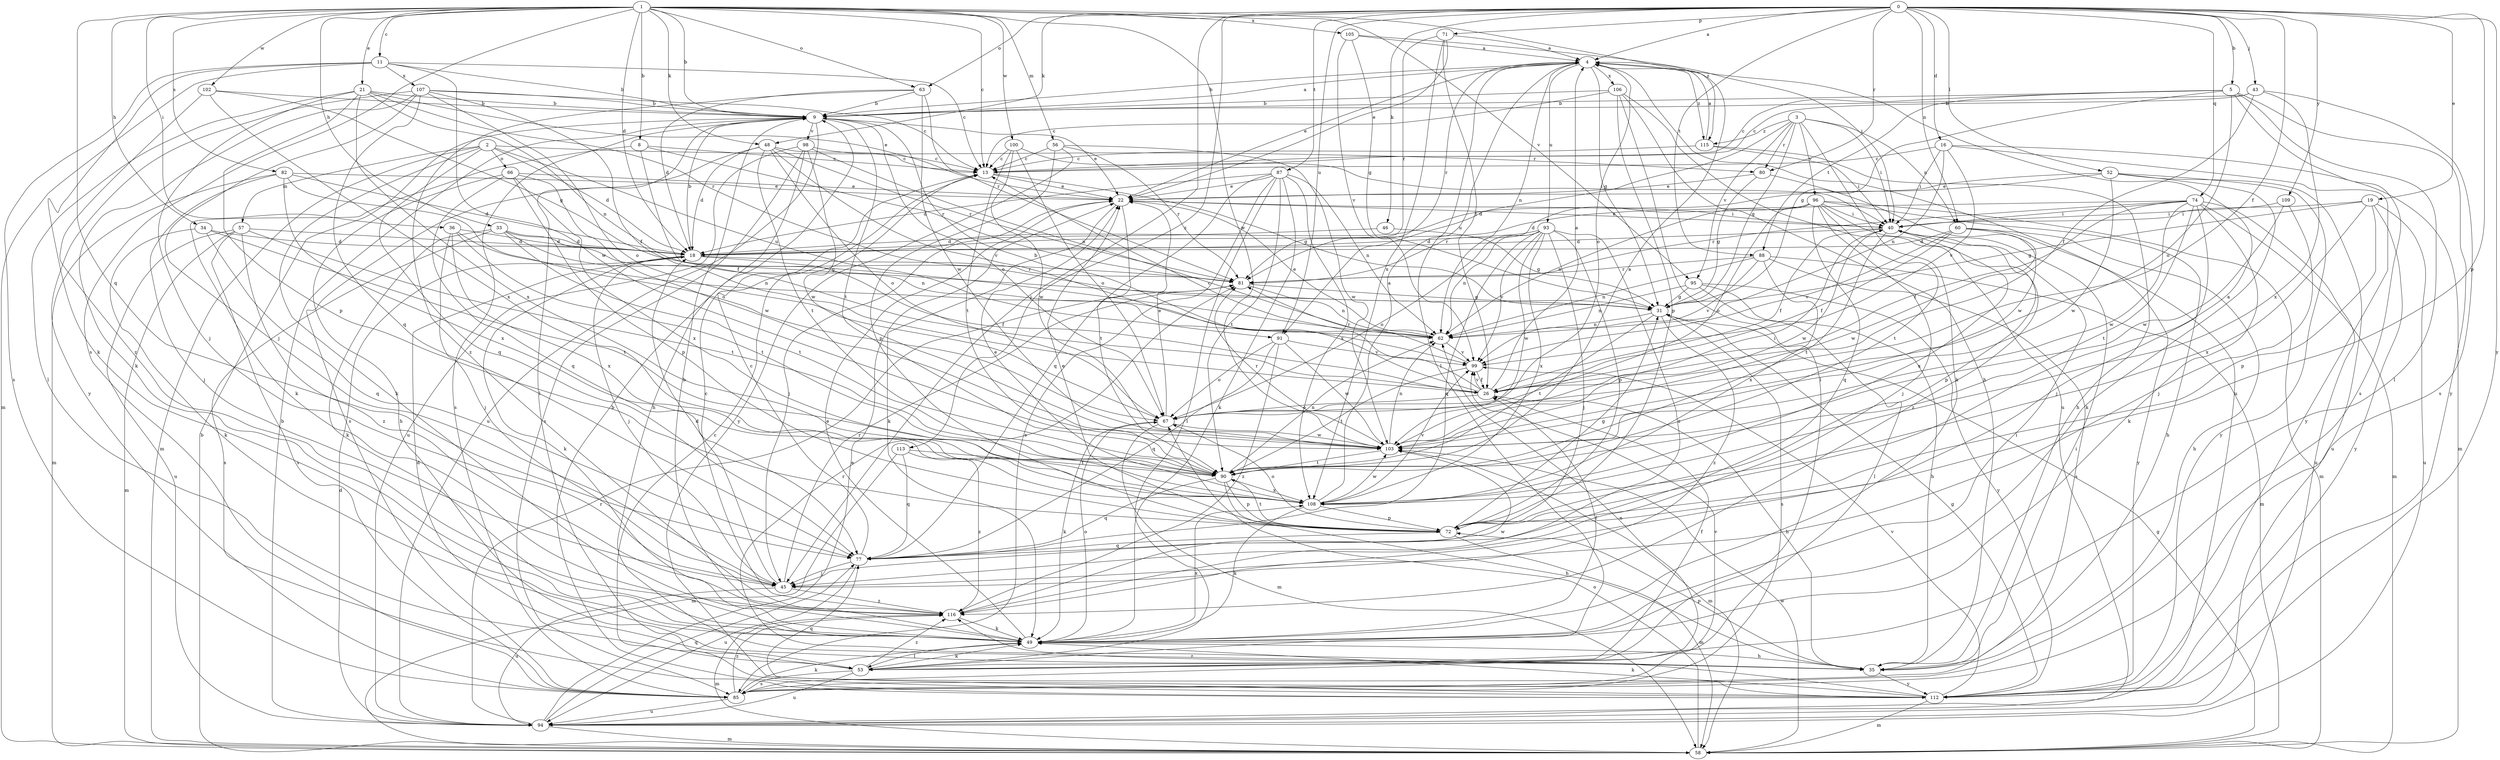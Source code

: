 strict digraph  {
0;
1;
2;
3;
4;
5;
8;
9;
11;
13;
16;
18;
19;
21;
22;
26;
31;
33;
34;
35;
36;
40;
43;
45;
46;
48;
49;
52;
53;
56;
57;
58;
60;
62;
63;
66;
67;
71;
72;
74;
77;
80;
81;
82;
85;
87;
88;
90;
91;
93;
94;
95;
96;
98;
99;
100;
102;
103;
105;
106;
107;
108;
109;
112;
113;
115;
116;
0 -> 4  [label=a];
0 -> 5  [label=b];
0 -> 16  [label=d];
0 -> 19  [label=e];
0 -> 26  [label=f];
0 -> 43  [label=j];
0 -> 45  [label=j];
0 -> 46  [label=k];
0 -> 48  [label=k];
0 -> 52  [label=l];
0 -> 60  [label=n];
0 -> 63  [label=o];
0 -> 71  [label=p];
0 -> 72  [label=p];
0 -> 74  [label=q];
0 -> 80  [label=r];
0 -> 87  [label=t];
0 -> 88  [label=t];
0 -> 91  [label=u];
0 -> 109  [label=y];
0 -> 112  [label=y];
0 -> 113  [label=z];
1 -> 8  [label=b];
1 -> 9  [label=b];
1 -> 11  [label=c];
1 -> 13  [label=c];
1 -> 18  [label=d];
1 -> 21  [label=e];
1 -> 33  [label=h];
1 -> 34  [label=h];
1 -> 36  [label=i];
1 -> 48  [label=k];
1 -> 56  [label=m];
1 -> 63  [label=o];
1 -> 77  [label=q];
1 -> 82  [label=s];
1 -> 85  [label=s];
1 -> 95  [label=v];
1 -> 100  [label=w];
1 -> 102  [label=w];
1 -> 103  [label=w];
1 -> 105  [label=x];
1 -> 115  [label=z];
2 -> 18  [label=d];
2 -> 49  [label=k];
2 -> 57  [label=m];
2 -> 58  [label=m];
2 -> 66  [label=o];
2 -> 77  [label=q];
2 -> 80  [label=r];
2 -> 91  [label=u];
3 -> 31  [label=g];
3 -> 40  [label=i];
3 -> 49  [label=k];
3 -> 60  [label=n];
3 -> 80  [label=r];
3 -> 91  [label=u];
3 -> 95  [label=v];
3 -> 96  [label=v];
3 -> 115  [label=z];
4 -> 9  [label=b];
4 -> 22  [label=e];
4 -> 31  [label=g];
4 -> 53  [label=l];
4 -> 62  [label=n];
4 -> 67  [label=o];
4 -> 81  [label=r];
4 -> 93  [label=u];
4 -> 94  [label=u];
4 -> 106  [label=x];
4 -> 115  [label=z];
5 -> 9  [label=b];
5 -> 13  [label=c];
5 -> 31  [label=g];
5 -> 53  [label=l];
5 -> 67  [label=o];
5 -> 85  [label=s];
5 -> 88  [label=t];
5 -> 112  [label=y];
8 -> 13  [label=c];
8 -> 26  [label=f];
8 -> 49  [label=k];
8 -> 81  [label=r];
9 -> 4  [label=a];
9 -> 22  [label=e];
9 -> 53  [label=l];
9 -> 67  [label=o];
9 -> 85  [label=s];
9 -> 90  [label=t];
9 -> 94  [label=u];
9 -> 98  [label=v];
11 -> 9  [label=b];
11 -> 13  [label=c];
11 -> 49  [label=k];
11 -> 58  [label=m];
11 -> 85  [label=s];
11 -> 103  [label=w];
11 -> 107  [label=x];
13 -> 22  [label=e];
13 -> 31  [label=g];
16 -> 13  [label=c];
16 -> 40  [label=i];
16 -> 58  [label=m];
16 -> 62  [label=n];
16 -> 99  [label=v];
16 -> 112  [label=y];
18 -> 9  [label=b];
18 -> 26  [label=f];
18 -> 45  [label=j];
18 -> 49  [label=k];
18 -> 81  [label=r];
19 -> 31  [label=g];
19 -> 40  [label=i];
19 -> 72  [label=p];
19 -> 94  [label=u];
19 -> 108  [label=x];
19 -> 112  [label=y];
21 -> 9  [label=b];
21 -> 22  [label=e];
21 -> 45  [label=j];
21 -> 53  [label=l];
21 -> 62  [label=n];
21 -> 72  [label=p];
21 -> 81  [label=r];
21 -> 108  [label=x];
22 -> 40  [label=i];
22 -> 45  [label=j];
22 -> 49  [label=k];
22 -> 90  [label=t];
26 -> 4  [label=a];
26 -> 9  [label=b];
26 -> 13  [label=c];
26 -> 35  [label=h];
26 -> 67  [label=o];
26 -> 99  [label=v];
31 -> 62  [label=n];
31 -> 85  [label=s];
31 -> 90  [label=t];
31 -> 116  [label=z];
33 -> 18  [label=d];
33 -> 31  [label=g];
33 -> 49  [label=k];
33 -> 62  [label=n];
33 -> 85  [label=s];
33 -> 90  [label=t];
34 -> 18  [label=d];
34 -> 49  [label=k];
34 -> 77  [label=q];
34 -> 90  [label=t];
35 -> 40  [label=i];
35 -> 72  [label=p];
35 -> 81  [label=r];
35 -> 112  [label=y];
36 -> 18  [label=d];
36 -> 45  [label=j];
36 -> 62  [label=n];
36 -> 90  [label=t];
36 -> 108  [label=x];
40 -> 18  [label=d];
40 -> 22  [label=e];
40 -> 26  [label=f];
40 -> 72  [label=p];
40 -> 90  [label=t];
40 -> 103  [label=w];
40 -> 108  [label=x];
43 -> 9  [label=b];
43 -> 13  [label=c];
43 -> 26  [label=f];
43 -> 85  [label=s];
43 -> 108  [label=x];
45 -> 18  [label=d];
45 -> 81  [label=r];
45 -> 94  [label=u];
45 -> 116  [label=z];
46 -> 18  [label=d];
46 -> 31  [label=g];
48 -> 13  [label=c];
48 -> 18  [label=d];
48 -> 67  [label=o];
48 -> 81  [label=r];
48 -> 85  [label=s];
48 -> 90  [label=t];
48 -> 99  [label=v];
49 -> 9  [label=b];
49 -> 22  [label=e];
49 -> 26  [label=f];
49 -> 35  [label=h];
49 -> 40  [label=i];
49 -> 53  [label=l];
49 -> 67  [label=o];
49 -> 108  [label=x];
52 -> 18  [label=d];
52 -> 22  [label=e];
52 -> 49  [label=k];
52 -> 94  [label=u];
52 -> 103  [label=w];
52 -> 112  [label=y];
53 -> 18  [label=d];
53 -> 26  [label=f];
53 -> 49  [label=k];
53 -> 85  [label=s];
53 -> 94  [label=u];
53 -> 116  [label=z];
56 -> 13  [label=c];
56 -> 72  [label=p];
56 -> 81  [label=r];
56 -> 103  [label=w];
56 -> 112  [label=y];
57 -> 18  [label=d];
57 -> 58  [label=m];
57 -> 85  [label=s];
57 -> 90  [label=t];
57 -> 94  [label=u];
57 -> 116  [label=z];
58 -> 9  [label=b];
58 -> 31  [label=g];
58 -> 67  [label=o];
58 -> 103  [label=w];
60 -> 18  [label=d];
60 -> 26  [label=f];
60 -> 35  [label=h];
60 -> 99  [label=v];
60 -> 103  [label=w];
60 -> 112  [label=y];
62 -> 22  [label=e];
62 -> 99  [label=v];
63 -> 9  [label=b];
63 -> 18  [label=d];
63 -> 81  [label=r];
63 -> 103  [label=w];
63 -> 116  [label=z];
66 -> 22  [label=e];
66 -> 35  [label=h];
66 -> 72  [label=p];
66 -> 77  [label=q];
66 -> 103  [label=w];
66 -> 108  [label=x];
67 -> 22  [label=e];
67 -> 49  [label=k];
67 -> 58  [label=m];
67 -> 103  [label=w];
71 -> 4  [label=a];
71 -> 22  [label=e];
71 -> 26  [label=f];
71 -> 81  [label=r];
71 -> 108  [label=x];
72 -> 4  [label=a];
72 -> 22  [label=e];
72 -> 31  [label=g];
72 -> 58  [label=m];
72 -> 67  [label=o];
72 -> 77  [label=q];
72 -> 90  [label=t];
74 -> 18  [label=d];
74 -> 26  [label=f];
74 -> 40  [label=i];
74 -> 45  [label=j];
74 -> 49  [label=k];
74 -> 58  [label=m];
74 -> 81  [label=r];
74 -> 90  [label=t];
74 -> 94  [label=u];
74 -> 103  [label=w];
77 -> 13  [label=c];
77 -> 45  [label=j];
77 -> 94  [label=u];
80 -> 22  [label=e];
80 -> 31  [label=g];
80 -> 103  [label=w];
81 -> 31  [label=g];
81 -> 62  [label=n];
82 -> 18  [label=d];
82 -> 22  [label=e];
82 -> 45  [label=j];
82 -> 58  [label=m];
82 -> 67  [label=o];
82 -> 108  [label=x];
85 -> 49  [label=k];
85 -> 62  [label=n];
85 -> 94  [label=u];
85 -> 99  [label=v];
85 -> 116  [label=z];
87 -> 18  [label=d];
87 -> 22  [label=e];
87 -> 49  [label=k];
87 -> 53  [label=l];
87 -> 62  [label=n];
87 -> 77  [label=q];
87 -> 85  [label=s];
87 -> 90  [label=t];
87 -> 108  [label=x];
88 -> 58  [label=m];
88 -> 62  [label=n];
88 -> 81  [label=r];
88 -> 85  [label=s];
88 -> 99  [label=v];
88 -> 108  [label=x];
90 -> 4  [label=a];
90 -> 35  [label=h];
90 -> 62  [label=n];
90 -> 72  [label=p];
90 -> 77  [label=q];
90 -> 108  [label=x];
91 -> 67  [label=o];
91 -> 77  [label=q];
91 -> 99  [label=v];
91 -> 103  [label=w];
91 -> 116  [label=z];
93 -> 18  [label=d];
93 -> 45  [label=j];
93 -> 62  [label=n];
93 -> 67  [label=o];
93 -> 72  [label=p];
93 -> 77  [label=q];
93 -> 99  [label=v];
93 -> 103  [label=w];
93 -> 108  [label=x];
93 -> 116  [label=z];
94 -> 9  [label=b];
94 -> 18  [label=d];
94 -> 22  [label=e];
94 -> 58  [label=m];
94 -> 77  [label=q];
94 -> 81  [label=r];
95 -> 31  [label=g];
95 -> 35  [label=h];
95 -> 53  [label=l];
95 -> 62  [label=n];
95 -> 112  [label=y];
96 -> 35  [label=h];
96 -> 40  [label=i];
96 -> 45  [label=j];
96 -> 58  [label=m];
96 -> 62  [label=n];
96 -> 67  [label=o];
96 -> 77  [label=q];
96 -> 81  [label=r];
96 -> 90  [label=t];
96 -> 116  [label=z];
98 -> 13  [label=c];
98 -> 35  [label=h];
98 -> 62  [label=n];
98 -> 85  [label=s];
98 -> 94  [label=u];
98 -> 103  [label=w];
99 -> 26  [label=f];
99 -> 81  [label=r];
99 -> 90  [label=t];
100 -> 13  [label=c];
100 -> 40  [label=i];
100 -> 67  [label=o];
100 -> 90  [label=t];
100 -> 103  [label=w];
102 -> 9  [label=b];
102 -> 31  [label=g];
102 -> 108  [label=x];
102 -> 116  [label=z];
103 -> 40  [label=i];
103 -> 58  [label=m];
103 -> 62  [label=n];
103 -> 81  [label=r];
103 -> 90  [label=t];
105 -> 4  [label=a];
105 -> 31  [label=g];
105 -> 40  [label=i];
105 -> 99  [label=v];
106 -> 9  [label=b];
106 -> 13  [label=c];
106 -> 35  [label=h];
106 -> 53  [label=l];
106 -> 72  [label=p];
106 -> 94  [label=u];
107 -> 9  [label=b];
107 -> 13  [label=c];
107 -> 26  [label=f];
107 -> 45  [label=j];
107 -> 49  [label=k];
107 -> 67  [label=o];
107 -> 77  [label=q];
107 -> 112  [label=y];
108 -> 4  [label=a];
108 -> 22  [label=e];
108 -> 49  [label=k];
108 -> 72  [label=p];
108 -> 99  [label=v];
108 -> 103  [label=w];
109 -> 40  [label=i];
109 -> 45  [label=j];
109 -> 103  [label=w];
112 -> 9  [label=b];
112 -> 13  [label=c];
112 -> 31  [label=g];
112 -> 49  [label=k];
112 -> 58  [label=m];
112 -> 77  [label=q];
112 -> 99  [label=v];
112 -> 116  [label=z];
113 -> 58  [label=m];
113 -> 77  [label=q];
113 -> 90  [label=t];
113 -> 116  [label=z];
115 -> 4  [label=a];
115 -> 13  [label=c];
115 -> 35  [label=h];
115 -> 40  [label=i];
116 -> 13  [label=c];
116 -> 49  [label=k];
116 -> 58  [label=m];
116 -> 103  [label=w];
}
